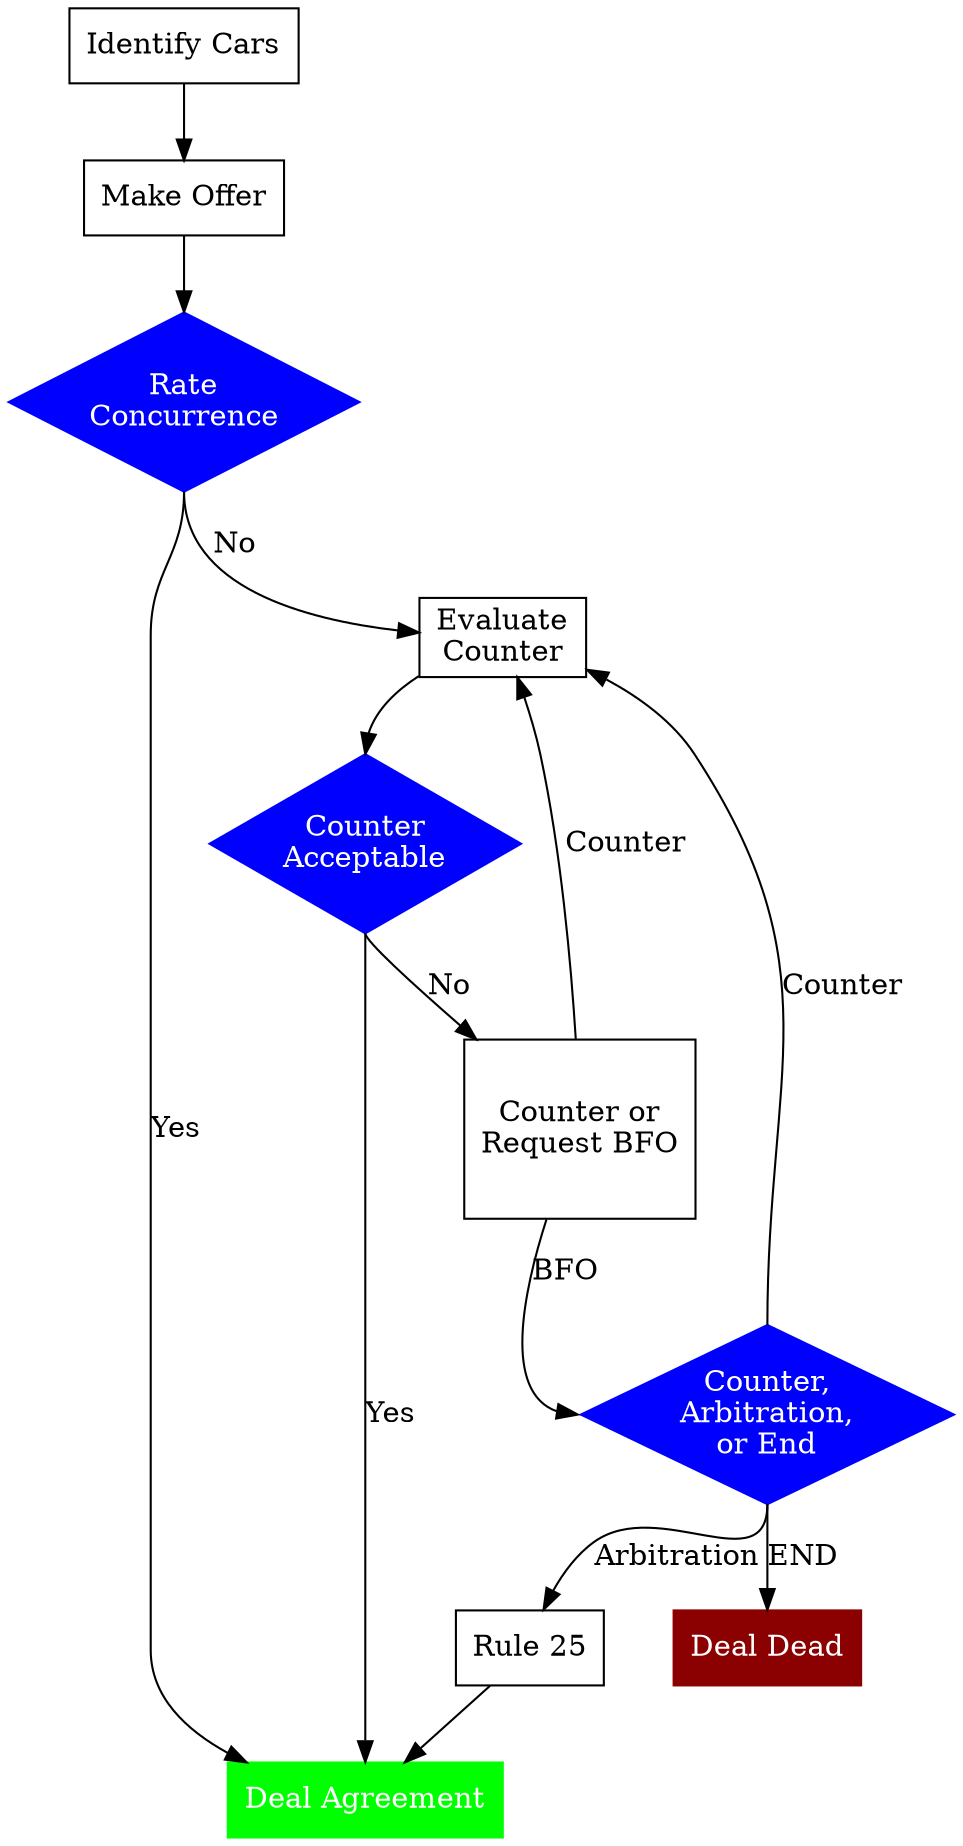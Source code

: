 digraph top_level {
    rankdir=TB

    node [
       shape=rectangle
    ]

    identify_cars[
        label="Identify Cars"
    ]

    make_offer[
        label="Make Offer"
    ]


    
    rate_concurrence[
        shape=diamond
        height=1.2
        width= 2
        label="Rate\nConcurrence"
        style=filled
        color=blue
        fontcolor=white
    ]



    bfo[
        height=1.2
        // width= 2
        label="Counter or\nRequest BFO"
        // style=filled
        // color=blue
        // fontcolor=white
    ]

    arbitration[
        shape=diamond
        height=1.2
        width= 2
        label="Counter,\nArbitration,\nor End"
        style=filled
        color=blue
        fontcolor=white
    ]

    deal[
        style=filled
        color=green
        fontcolor=white
        label="Deal Agreement"
    ]

    dead_deal[
        style=filled
        color=darkred
        fontcolor=white
        label="Deal Dead"
    ] 
    
    rate_concurrence[
        shape=diamond
        height=1.2
        width= 2
        label="Rate\nConcurrence"
        style=filled
        color=blue
        fontcolor=white
    ]

    eval_offer[
        label="Evaluate\nCounter"
    ]
    
    counter_accept[
        shape=diamond
        height=1.2
        width= 2
        label="Counter\nAcceptable"
        style=filled
        color=blue
        fontcolor=white
    ]

    rule_25[
        label="Rule 25"
    ]

    identify_cars -> make_offer 
    make_offer -> rate_concurrence 
    rate_concurrence -> deal [label="Yes" tailport="s"]
    rate_concurrence -> eval_offer[label="No" tailport="s"]
    eval_offer -> counter_accept [headport="n"]
    counter_accept->deal [label="Yes" tailport="s"]
    counter_accept->bfo [label="No" tailport="s"]
    bfo -> eval_offer [label="Counter"]
    bfo -> arbitration [label="BFO" headport="w" labeldistance=2]
    arbitration -> eval_offer [label="Counter" tailport="n"] 
    arbitration -> dead_deal [label="END"]
    arbitration -> rule_25 [label="Arbitration" tailport="s"]
    rule_25 -> deal
}
